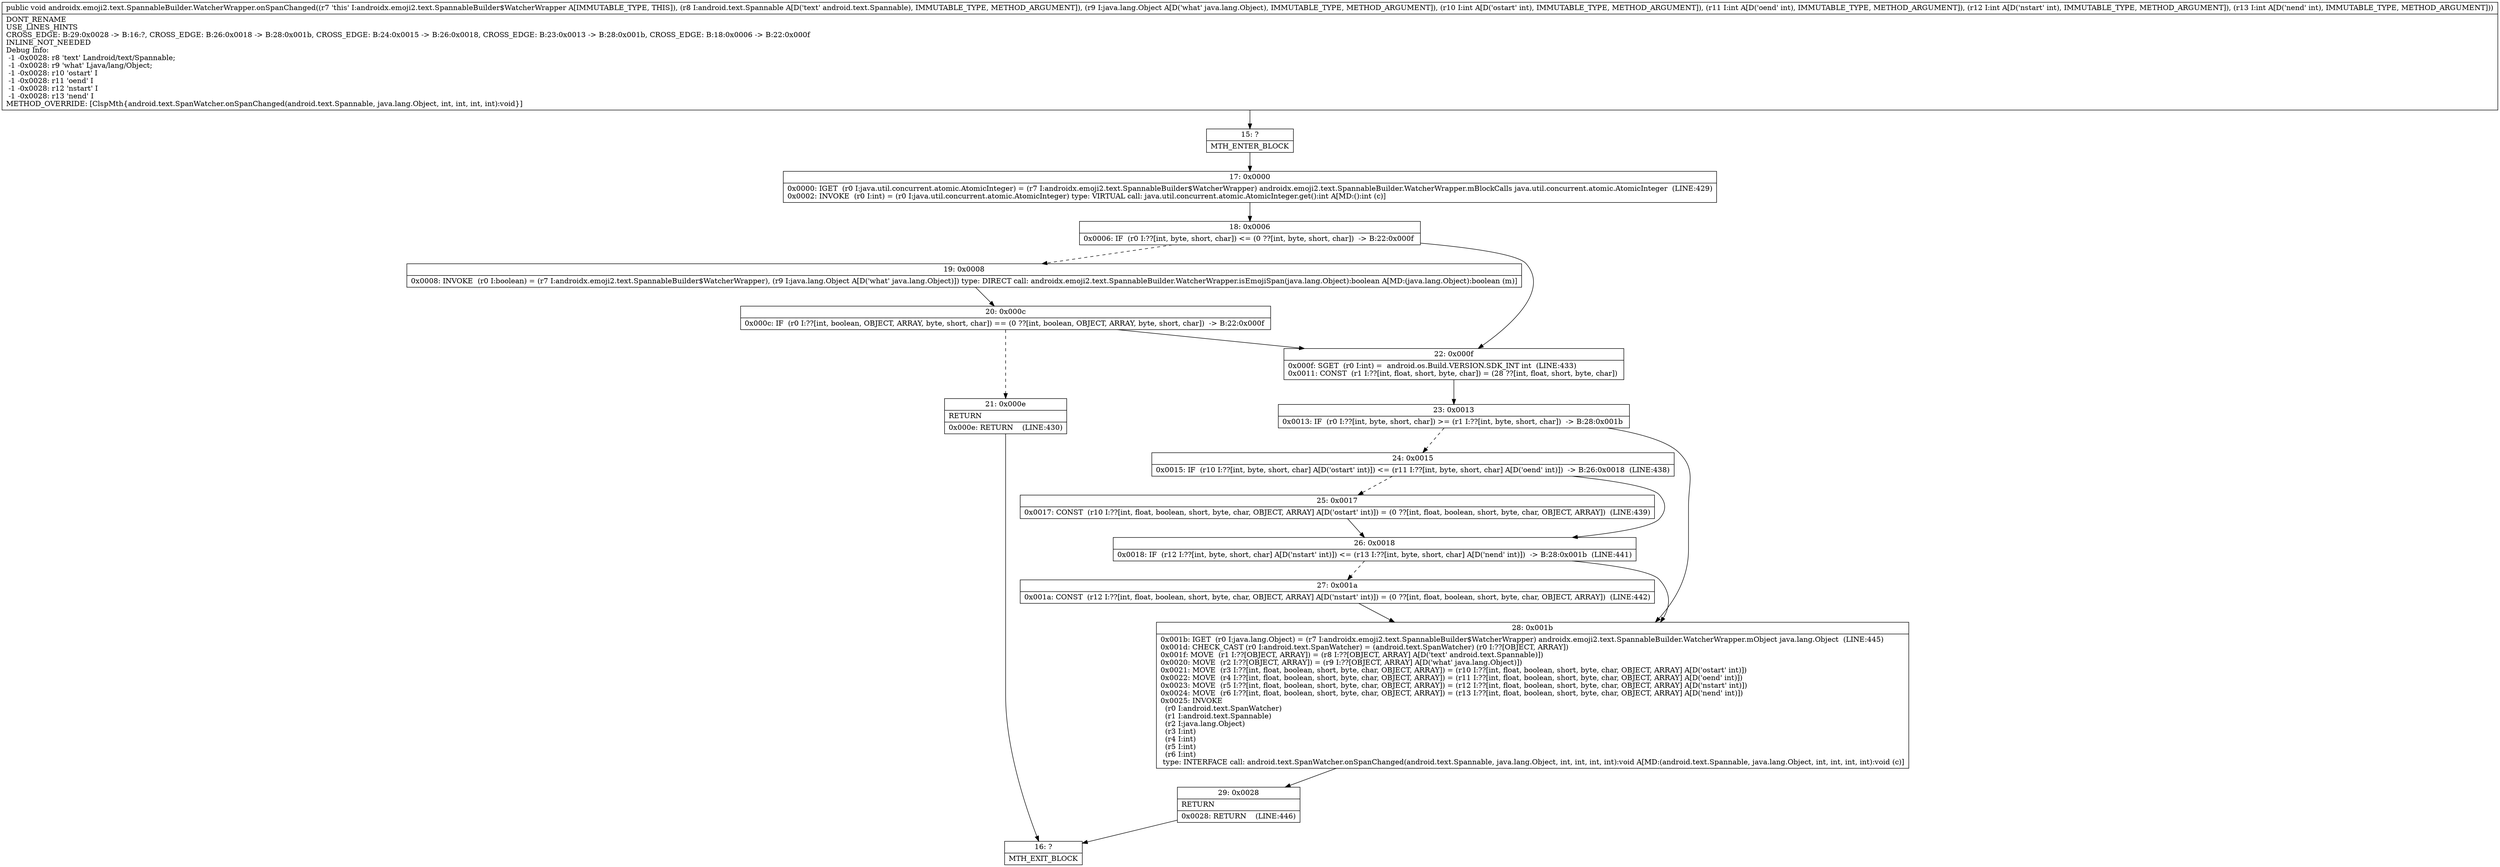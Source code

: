 digraph "CFG forandroidx.emoji2.text.SpannableBuilder.WatcherWrapper.onSpanChanged(Landroid\/text\/Spannable;Ljava\/lang\/Object;IIII)V" {
Node_15 [shape=record,label="{15\:\ ?|MTH_ENTER_BLOCK\l}"];
Node_17 [shape=record,label="{17\:\ 0x0000|0x0000: IGET  (r0 I:java.util.concurrent.atomic.AtomicInteger) = (r7 I:androidx.emoji2.text.SpannableBuilder$WatcherWrapper) androidx.emoji2.text.SpannableBuilder.WatcherWrapper.mBlockCalls java.util.concurrent.atomic.AtomicInteger  (LINE:429)\l0x0002: INVOKE  (r0 I:int) = (r0 I:java.util.concurrent.atomic.AtomicInteger) type: VIRTUAL call: java.util.concurrent.atomic.AtomicInteger.get():int A[MD:():int (c)]\l}"];
Node_18 [shape=record,label="{18\:\ 0x0006|0x0006: IF  (r0 I:??[int, byte, short, char]) \<= (0 ??[int, byte, short, char])  \-\> B:22:0x000f \l}"];
Node_19 [shape=record,label="{19\:\ 0x0008|0x0008: INVOKE  (r0 I:boolean) = (r7 I:androidx.emoji2.text.SpannableBuilder$WatcherWrapper), (r9 I:java.lang.Object A[D('what' java.lang.Object)]) type: DIRECT call: androidx.emoji2.text.SpannableBuilder.WatcherWrapper.isEmojiSpan(java.lang.Object):boolean A[MD:(java.lang.Object):boolean (m)]\l}"];
Node_20 [shape=record,label="{20\:\ 0x000c|0x000c: IF  (r0 I:??[int, boolean, OBJECT, ARRAY, byte, short, char]) == (0 ??[int, boolean, OBJECT, ARRAY, byte, short, char])  \-\> B:22:0x000f \l}"];
Node_21 [shape=record,label="{21\:\ 0x000e|RETURN\l|0x000e: RETURN    (LINE:430)\l}"];
Node_16 [shape=record,label="{16\:\ ?|MTH_EXIT_BLOCK\l}"];
Node_22 [shape=record,label="{22\:\ 0x000f|0x000f: SGET  (r0 I:int) =  android.os.Build.VERSION.SDK_INT int  (LINE:433)\l0x0011: CONST  (r1 I:??[int, float, short, byte, char]) = (28 ??[int, float, short, byte, char]) \l}"];
Node_23 [shape=record,label="{23\:\ 0x0013|0x0013: IF  (r0 I:??[int, byte, short, char]) \>= (r1 I:??[int, byte, short, char])  \-\> B:28:0x001b \l}"];
Node_24 [shape=record,label="{24\:\ 0x0015|0x0015: IF  (r10 I:??[int, byte, short, char] A[D('ostart' int)]) \<= (r11 I:??[int, byte, short, char] A[D('oend' int)])  \-\> B:26:0x0018  (LINE:438)\l}"];
Node_25 [shape=record,label="{25\:\ 0x0017|0x0017: CONST  (r10 I:??[int, float, boolean, short, byte, char, OBJECT, ARRAY] A[D('ostart' int)]) = (0 ??[int, float, boolean, short, byte, char, OBJECT, ARRAY])  (LINE:439)\l}"];
Node_26 [shape=record,label="{26\:\ 0x0018|0x0018: IF  (r12 I:??[int, byte, short, char] A[D('nstart' int)]) \<= (r13 I:??[int, byte, short, char] A[D('nend' int)])  \-\> B:28:0x001b  (LINE:441)\l}"];
Node_27 [shape=record,label="{27\:\ 0x001a|0x001a: CONST  (r12 I:??[int, float, boolean, short, byte, char, OBJECT, ARRAY] A[D('nstart' int)]) = (0 ??[int, float, boolean, short, byte, char, OBJECT, ARRAY])  (LINE:442)\l}"];
Node_28 [shape=record,label="{28\:\ 0x001b|0x001b: IGET  (r0 I:java.lang.Object) = (r7 I:androidx.emoji2.text.SpannableBuilder$WatcherWrapper) androidx.emoji2.text.SpannableBuilder.WatcherWrapper.mObject java.lang.Object  (LINE:445)\l0x001d: CHECK_CAST (r0 I:android.text.SpanWatcher) = (android.text.SpanWatcher) (r0 I:??[OBJECT, ARRAY]) \l0x001f: MOVE  (r1 I:??[OBJECT, ARRAY]) = (r8 I:??[OBJECT, ARRAY] A[D('text' android.text.Spannable)]) \l0x0020: MOVE  (r2 I:??[OBJECT, ARRAY]) = (r9 I:??[OBJECT, ARRAY] A[D('what' java.lang.Object)]) \l0x0021: MOVE  (r3 I:??[int, float, boolean, short, byte, char, OBJECT, ARRAY]) = (r10 I:??[int, float, boolean, short, byte, char, OBJECT, ARRAY] A[D('ostart' int)]) \l0x0022: MOVE  (r4 I:??[int, float, boolean, short, byte, char, OBJECT, ARRAY]) = (r11 I:??[int, float, boolean, short, byte, char, OBJECT, ARRAY] A[D('oend' int)]) \l0x0023: MOVE  (r5 I:??[int, float, boolean, short, byte, char, OBJECT, ARRAY]) = (r12 I:??[int, float, boolean, short, byte, char, OBJECT, ARRAY] A[D('nstart' int)]) \l0x0024: MOVE  (r6 I:??[int, float, boolean, short, byte, char, OBJECT, ARRAY]) = (r13 I:??[int, float, boolean, short, byte, char, OBJECT, ARRAY] A[D('nend' int)]) \l0x0025: INVOKE  \l  (r0 I:android.text.SpanWatcher)\l  (r1 I:android.text.Spannable)\l  (r2 I:java.lang.Object)\l  (r3 I:int)\l  (r4 I:int)\l  (r5 I:int)\l  (r6 I:int)\l type: INTERFACE call: android.text.SpanWatcher.onSpanChanged(android.text.Spannable, java.lang.Object, int, int, int, int):void A[MD:(android.text.Spannable, java.lang.Object, int, int, int, int):void (c)]\l}"];
Node_29 [shape=record,label="{29\:\ 0x0028|RETURN\l|0x0028: RETURN    (LINE:446)\l}"];
MethodNode[shape=record,label="{public void androidx.emoji2.text.SpannableBuilder.WatcherWrapper.onSpanChanged((r7 'this' I:androidx.emoji2.text.SpannableBuilder$WatcherWrapper A[IMMUTABLE_TYPE, THIS]), (r8 I:android.text.Spannable A[D('text' android.text.Spannable), IMMUTABLE_TYPE, METHOD_ARGUMENT]), (r9 I:java.lang.Object A[D('what' java.lang.Object), IMMUTABLE_TYPE, METHOD_ARGUMENT]), (r10 I:int A[D('ostart' int), IMMUTABLE_TYPE, METHOD_ARGUMENT]), (r11 I:int A[D('oend' int), IMMUTABLE_TYPE, METHOD_ARGUMENT]), (r12 I:int A[D('nstart' int), IMMUTABLE_TYPE, METHOD_ARGUMENT]), (r13 I:int A[D('nend' int), IMMUTABLE_TYPE, METHOD_ARGUMENT]))  | DONT_RENAME\lUSE_LINES_HINTS\lCROSS_EDGE: B:29:0x0028 \-\> B:16:?, CROSS_EDGE: B:26:0x0018 \-\> B:28:0x001b, CROSS_EDGE: B:24:0x0015 \-\> B:26:0x0018, CROSS_EDGE: B:23:0x0013 \-\> B:28:0x001b, CROSS_EDGE: B:18:0x0006 \-\> B:22:0x000f\lINLINE_NOT_NEEDED\lDebug Info:\l  \-1 \-0x0028: r8 'text' Landroid\/text\/Spannable;\l  \-1 \-0x0028: r9 'what' Ljava\/lang\/Object;\l  \-1 \-0x0028: r10 'ostart' I\l  \-1 \-0x0028: r11 'oend' I\l  \-1 \-0x0028: r12 'nstart' I\l  \-1 \-0x0028: r13 'nend' I\lMETHOD_OVERRIDE: [ClspMth\{android.text.SpanWatcher.onSpanChanged(android.text.Spannable, java.lang.Object, int, int, int, int):void\}]\l}"];
MethodNode -> Node_15;Node_15 -> Node_17;
Node_17 -> Node_18;
Node_18 -> Node_19[style=dashed];
Node_18 -> Node_22;
Node_19 -> Node_20;
Node_20 -> Node_21[style=dashed];
Node_20 -> Node_22;
Node_21 -> Node_16;
Node_22 -> Node_23;
Node_23 -> Node_24[style=dashed];
Node_23 -> Node_28;
Node_24 -> Node_25[style=dashed];
Node_24 -> Node_26;
Node_25 -> Node_26;
Node_26 -> Node_27[style=dashed];
Node_26 -> Node_28;
Node_27 -> Node_28;
Node_28 -> Node_29;
Node_29 -> Node_16;
}

